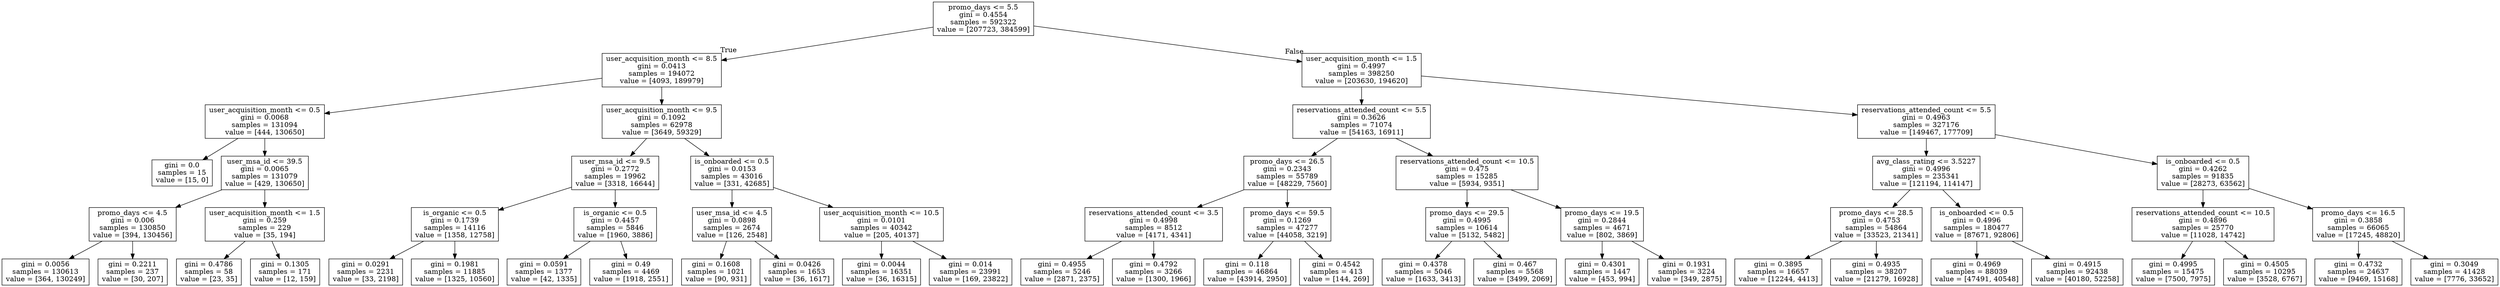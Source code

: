 digraph Tree {
node [shape=box] ;
0 [label="promo_days <= 5.5\ngini = 0.4554\nsamples = 592322\nvalue = [207723, 384599]"] ;
1 [label="user_acquisition_month <= 8.5\ngini = 0.0413\nsamples = 194072\nvalue = [4093, 189979]"] ;
0 -> 1 [labeldistance=2.5, labelangle=45, headlabel="True"] ;
2 [label="user_acquisition_month <= 0.5\ngini = 0.0068\nsamples = 131094\nvalue = [444, 130650]"] ;
1 -> 2 ;
3 [label="gini = 0.0\nsamples = 15\nvalue = [15, 0]"] ;
2 -> 3 ;
4 [label="user_msa_id <= 39.5\ngini = 0.0065\nsamples = 131079\nvalue = [429, 130650]"] ;
2 -> 4 ;
5 [label="promo_days <= 4.5\ngini = 0.006\nsamples = 130850\nvalue = [394, 130456]"] ;
4 -> 5 ;
6 [label="gini = 0.0056\nsamples = 130613\nvalue = [364, 130249]"] ;
5 -> 6 ;
7 [label="gini = 0.2211\nsamples = 237\nvalue = [30, 207]"] ;
5 -> 7 ;
8 [label="user_acquisition_month <= 1.5\ngini = 0.259\nsamples = 229\nvalue = [35, 194]"] ;
4 -> 8 ;
9 [label="gini = 0.4786\nsamples = 58\nvalue = [23, 35]"] ;
8 -> 9 ;
10 [label="gini = 0.1305\nsamples = 171\nvalue = [12, 159]"] ;
8 -> 10 ;
11 [label="user_acquisition_month <= 9.5\ngini = 0.1092\nsamples = 62978\nvalue = [3649, 59329]"] ;
1 -> 11 ;
12 [label="user_msa_id <= 9.5\ngini = 0.2772\nsamples = 19962\nvalue = [3318, 16644]"] ;
11 -> 12 ;
13 [label="is_organic <= 0.5\ngini = 0.1739\nsamples = 14116\nvalue = [1358, 12758]"] ;
12 -> 13 ;
14 [label="gini = 0.0291\nsamples = 2231\nvalue = [33, 2198]"] ;
13 -> 14 ;
15 [label="gini = 0.1981\nsamples = 11885\nvalue = [1325, 10560]"] ;
13 -> 15 ;
16 [label="is_organic <= 0.5\ngini = 0.4457\nsamples = 5846\nvalue = [1960, 3886]"] ;
12 -> 16 ;
17 [label="gini = 0.0591\nsamples = 1377\nvalue = [42, 1335]"] ;
16 -> 17 ;
18 [label="gini = 0.49\nsamples = 4469\nvalue = [1918, 2551]"] ;
16 -> 18 ;
19 [label="is_onboarded <= 0.5\ngini = 0.0153\nsamples = 43016\nvalue = [331, 42685]"] ;
11 -> 19 ;
20 [label="user_msa_id <= 4.5\ngini = 0.0898\nsamples = 2674\nvalue = [126, 2548]"] ;
19 -> 20 ;
21 [label="gini = 0.1608\nsamples = 1021\nvalue = [90, 931]"] ;
20 -> 21 ;
22 [label="gini = 0.0426\nsamples = 1653\nvalue = [36, 1617]"] ;
20 -> 22 ;
23 [label="user_acquisition_month <= 10.5\ngini = 0.0101\nsamples = 40342\nvalue = [205, 40137]"] ;
19 -> 23 ;
24 [label="gini = 0.0044\nsamples = 16351\nvalue = [36, 16315]"] ;
23 -> 24 ;
25 [label="gini = 0.014\nsamples = 23991\nvalue = [169, 23822]"] ;
23 -> 25 ;
26 [label="user_acquisition_month <= 1.5\ngini = 0.4997\nsamples = 398250\nvalue = [203630, 194620]"] ;
0 -> 26 [labeldistance=2.5, labelangle=-45, headlabel="False"] ;
27 [label="reservations_attended_count <= 5.5\ngini = 0.3626\nsamples = 71074\nvalue = [54163, 16911]"] ;
26 -> 27 ;
28 [label="promo_days <= 26.5\ngini = 0.2343\nsamples = 55789\nvalue = [48229, 7560]"] ;
27 -> 28 ;
29 [label="reservations_attended_count <= 3.5\ngini = 0.4998\nsamples = 8512\nvalue = [4171, 4341]"] ;
28 -> 29 ;
30 [label="gini = 0.4955\nsamples = 5246\nvalue = [2871, 2375]"] ;
29 -> 30 ;
31 [label="gini = 0.4792\nsamples = 3266\nvalue = [1300, 1966]"] ;
29 -> 31 ;
32 [label="promo_days <= 59.5\ngini = 0.1269\nsamples = 47277\nvalue = [44058, 3219]"] ;
28 -> 32 ;
33 [label="gini = 0.118\nsamples = 46864\nvalue = [43914, 2950]"] ;
32 -> 33 ;
34 [label="gini = 0.4542\nsamples = 413\nvalue = [144, 269]"] ;
32 -> 34 ;
35 [label="reservations_attended_count <= 10.5\ngini = 0.475\nsamples = 15285\nvalue = [5934, 9351]"] ;
27 -> 35 ;
36 [label="promo_days <= 29.5\ngini = 0.4995\nsamples = 10614\nvalue = [5132, 5482]"] ;
35 -> 36 ;
37 [label="gini = 0.4378\nsamples = 5046\nvalue = [1633, 3413]"] ;
36 -> 37 ;
38 [label="gini = 0.467\nsamples = 5568\nvalue = [3499, 2069]"] ;
36 -> 38 ;
39 [label="promo_days <= 19.5\ngini = 0.2844\nsamples = 4671\nvalue = [802, 3869]"] ;
35 -> 39 ;
40 [label="gini = 0.4301\nsamples = 1447\nvalue = [453, 994]"] ;
39 -> 40 ;
41 [label="gini = 0.1931\nsamples = 3224\nvalue = [349, 2875]"] ;
39 -> 41 ;
42 [label="reservations_attended_count <= 5.5\ngini = 0.4963\nsamples = 327176\nvalue = [149467, 177709]"] ;
26 -> 42 ;
43 [label="avg_class_rating <= 3.5227\ngini = 0.4996\nsamples = 235341\nvalue = [121194, 114147]"] ;
42 -> 43 ;
44 [label="promo_days <= 28.5\ngini = 0.4753\nsamples = 54864\nvalue = [33523, 21341]"] ;
43 -> 44 ;
45 [label="gini = 0.3895\nsamples = 16657\nvalue = [12244, 4413]"] ;
44 -> 45 ;
46 [label="gini = 0.4935\nsamples = 38207\nvalue = [21279, 16928]"] ;
44 -> 46 ;
47 [label="is_onboarded <= 0.5\ngini = 0.4996\nsamples = 180477\nvalue = [87671, 92806]"] ;
43 -> 47 ;
48 [label="gini = 0.4969\nsamples = 88039\nvalue = [47491, 40548]"] ;
47 -> 48 ;
49 [label="gini = 0.4915\nsamples = 92438\nvalue = [40180, 52258]"] ;
47 -> 49 ;
50 [label="is_onboarded <= 0.5\ngini = 0.4262\nsamples = 91835\nvalue = [28273, 63562]"] ;
42 -> 50 ;
51 [label="reservations_attended_count <= 10.5\ngini = 0.4896\nsamples = 25770\nvalue = [11028, 14742]"] ;
50 -> 51 ;
52 [label="gini = 0.4995\nsamples = 15475\nvalue = [7500, 7975]"] ;
51 -> 52 ;
53 [label="gini = 0.4505\nsamples = 10295\nvalue = [3528, 6767]"] ;
51 -> 53 ;
54 [label="promo_days <= 16.5\ngini = 0.3858\nsamples = 66065\nvalue = [17245, 48820]"] ;
50 -> 54 ;
55 [label="gini = 0.4732\nsamples = 24637\nvalue = [9469, 15168]"] ;
54 -> 55 ;
56 [label="gini = 0.3049\nsamples = 41428\nvalue = [7776, 33652]"] ;
54 -> 56 ;
}